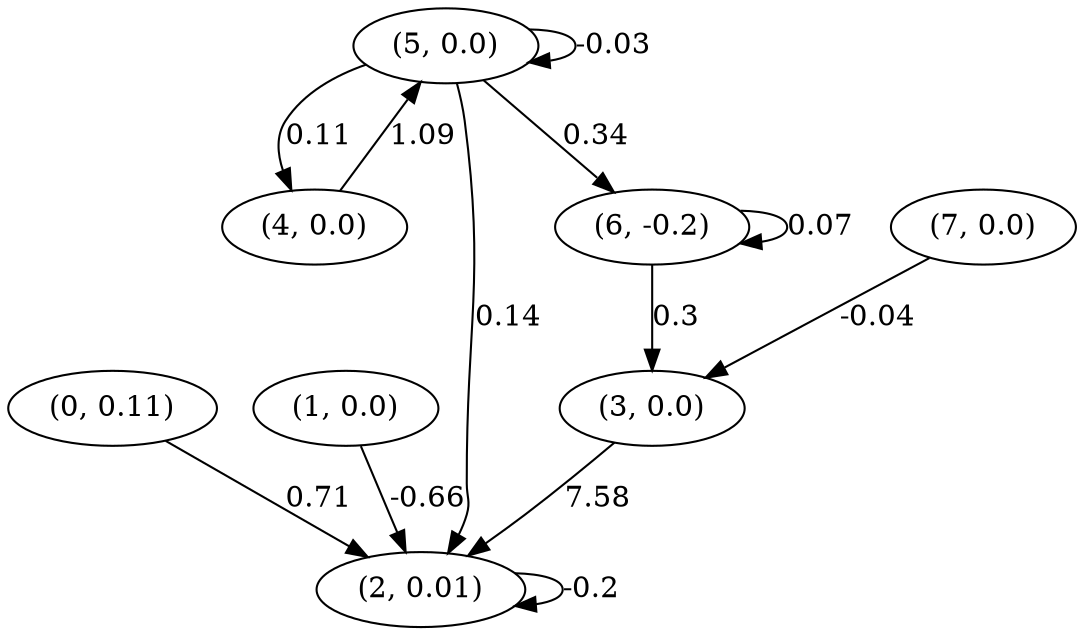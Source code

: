 digraph {
    0 [ label = "(0, 0.11)" ]
    1 [ label = "(1, 0.0)" ]
    2 [ label = "(2, 0.01)" ]
    3 [ label = "(3, 0.0)" ]
    4 [ label = "(4, 0.0)" ]
    5 [ label = "(5, 0.0)" ]
    6 [ label = "(6, -0.2)" ]
    7 [ label = "(7, 0.0)" ]
    2 -> 2 [ label = "-0.2" ]
    5 -> 5 [ label = "-0.03" ]
    6 -> 6 [ label = "0.07" ]
    0 -> 2 [ label = "0.71" ]
    1 -> 2 [ label = "-0.66" ]
    3 -> 2 [ label = "7.58" ]
    5 -> 2 [ label = "0.14" ]
    6 -> 3 [ label = "0.3" ]
    7 -> 3 [ label = "-0.04" ]
    5 -> 4 [ label = "0.11" ]
    4 -> 5 [ label = "1.09" ]
    5 -> 6 [ label = "0.34" ]
}


